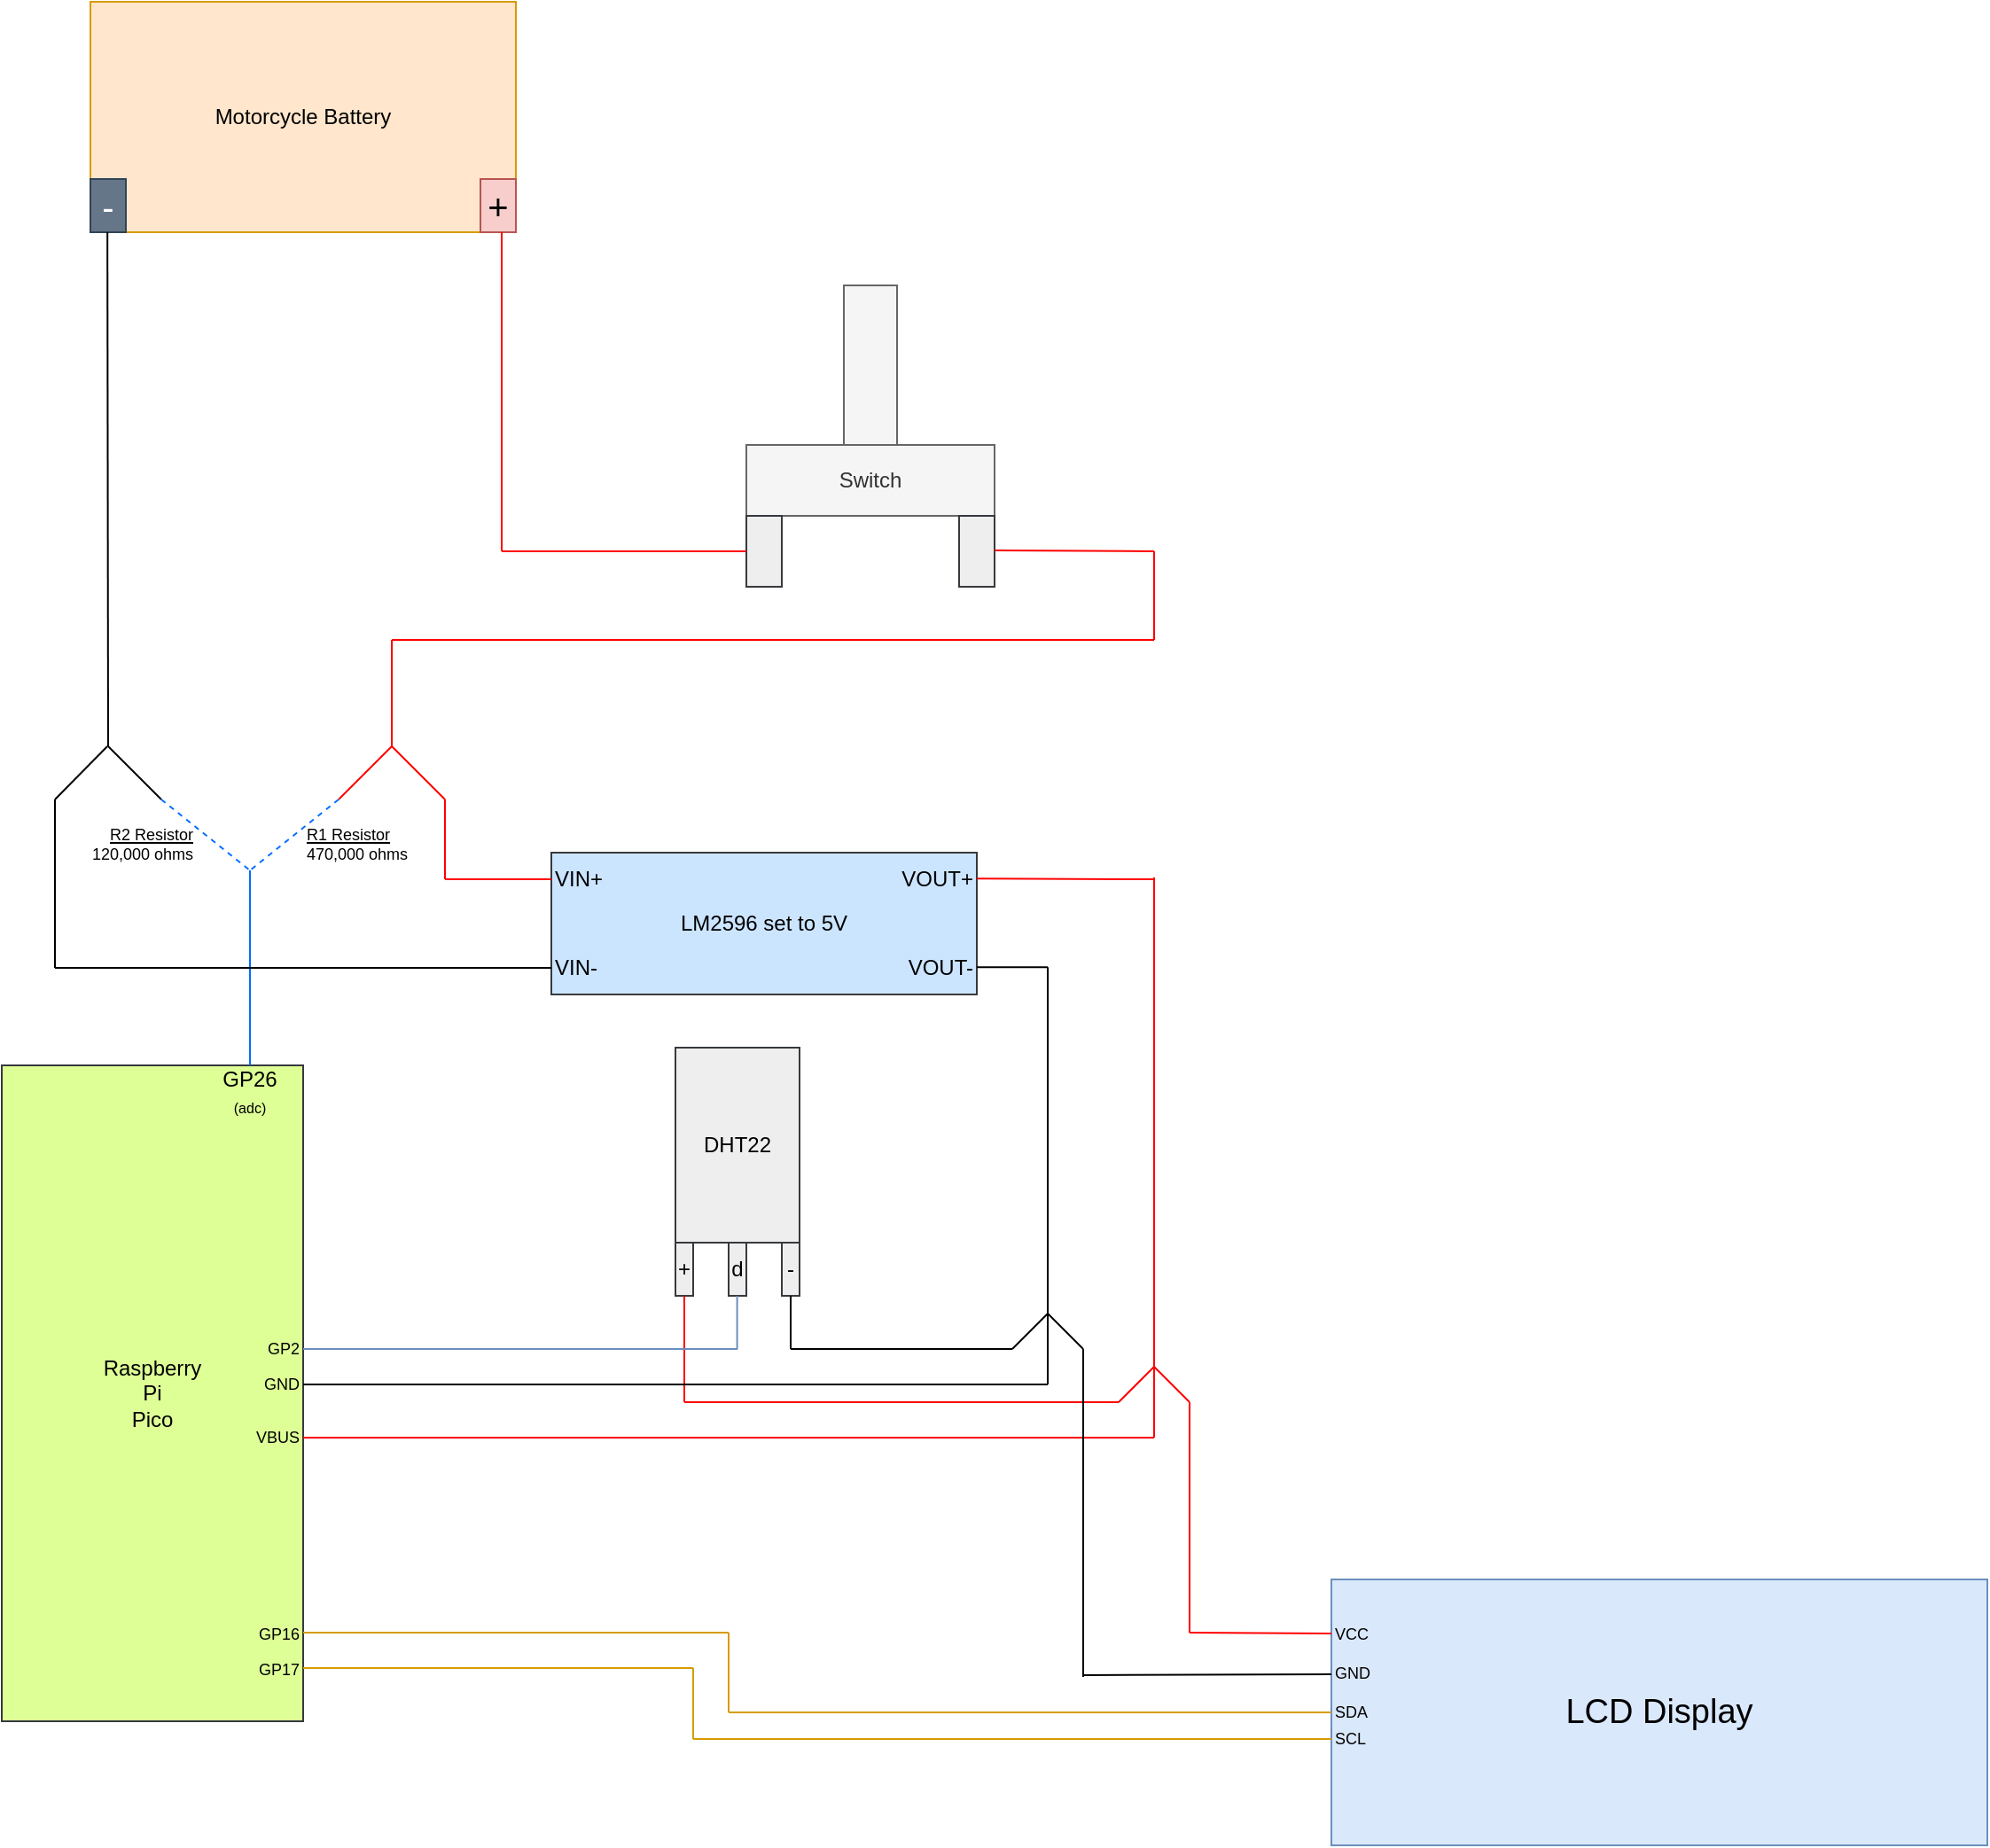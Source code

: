 <mxfile version="27.1.6">
  <diagram name="Page-1" id="tlLxRwhl2RlylhqXjJS7">
    <mxGraphModel dx="1309" dy="1836" grid="1" gridSize="10" guides="1" tooltips="1" connect="1" arrows="1" fold="1" page="1" pageScale="1" pageWidth="850" pageHeight="1100" math="0" shadow="0">
      <root>
        <mxCell id="0" />
        <mxCell id="1" parent="0" />
        <mxCell id="5vHnaTMSTYx_na7JPv1d-1" value="LCD Display" style="rounded=0;whiteSpace=wrap;html=1;fillColor=#dae8fc;strokeColor=#6c8ebf;fontSize=19;" parent="1" vertex="1">
          <mxGeometry x="860" y="670" width="370" height="150" as="geometry" />
        </mxCell>
        <mxCell id="5vHnaTMSTYx_na7JPv1d-2" value="Raspberry&lt;div&gt;Pi&lt;/div&gt;&lt;div&gt;Pico&lt;/div&gt;" style="rounded=0;whiteSpace=wrap;html=1;fillColor=#DEFE96;strokeColor=#36393d;" parent="1" vertex="1">
          <mxGeometry x="110" y="380" width="170" height="370" as="geometry" />
        </mxCell>
        <mxCell id="5vHnaTMSTYx_na7JPv1d-3" value="Motorcycle Battery" style="rounded=0;whiteSpace=wrap;html=1;fillColor=#ffe6cc;strokeColor=#d79b00;" parent="1" vertex="1">
          <mxGeometry x="160" y="-220" width="240" height="130" as="geometry" />
        </mxCell>
        <mxCell id="5vHnaTMSTYx_na7JPv1d-4" value="Switch" style="rounded=0;whiteSpace=wrap;html=1;fillColor=#f5f5f5;fontColor=#333333;strokeColor=#666666;" parent="1" vertex="1">
          <mxGeometry x="530" y="30" width="140" height="40" as="geometry" />
        </mxCell>
        <mxCell id="5vHnaTMSTYx_na7JPv1d-5" value="" style="rounded=0;whiteSpace=wrap;html=1;rotation=0;fillColor=#f5f5f5;fontColor=#333333;strokeColor=#666666;" parent="1" vertex="1">
          <mxGeometry x="585" y="-60" width="30" height="90" as="geometry" />
        </mxCell>
        <mxCell id="5vHnaTMSTYx_na7JPv1d-7" value="+" style="text;html=1;align=center;verticalAlign=middle;whiteSpace=wrap;rounded=0;fontSize=20;fillColor=#f8cecc;strokeColor=#b85450;" parent="1" vertex="1">
          <mxGeometry x="380" y="-120" width="20" height="30" as="geometry" />
        </mxCell>
        <mxCell id="5vHnaTMSTYx_na7JPv1d-8" value="-" style="text;html=1;align=center;verticalAlign=middle;whiteSpace=wrap;rounded=0;fontSize=20;fillColor=#647687;strokeColor=#314354;fontColor=#ffffff;" parent="1" vertex="1">
          <mxGeometry x="160" y="-120" width="20" height="30" as="geometry" />
        </mxCell>
        <mxCell id="5vHnaTMSTYx_na7JPv1d-10" value="" style="rounded=0;whiteSpace=wrap;html=1;fillColor=#eeeeee;strokeColor=#36393d;" parent="1" vertex="1">
          <mxGeometry x="530" y="70" width="20" height="40" as="geometry" />
        </mxCell>
        <mxCell id="5vHnaTMSTYx_na7JPv1d-11" value="" style="rounded=0;whiteSpace=wrap;html=1;fillColor=#eeeeee;strokeColor=#36393d;" parent="1" vertex="1">
          <mxGeometry x="650" y="70" width="20" height="40" as="geometry" />
        </mxCell>
        <mxCell id="5vHnaTMSTYx_na7JPv1d-13" value="" style="endArrow=none;html=1;rounded=0;fillColor=#ffcccc;strokeColor=#FC0000;" parent="1" edge="1">
          <mxGeometry width="50" height="50" relative="1" as="geometry">
            <mxPoint x="392" y="90" as="sourcePoint" />
            <mxPoint x="392" y="-90" as="targetPoint" />
          </mxGeometry>
        </mxCell>
        <mxCell id="5vHnaTMSTYx_na7JPv1d-14" value="" style="endArrow=none;html=1;rounded=0;entryX=0;entryY=0.5;entryDx=0;entryDy=0;fillColor=#ffcccc;strokeColor=#FF0000;" parent="1" target="5vHnaTMSTYx_na7JPv1d-10" edge="1">
          <mxGeometry width="50" height="50" relative="1" as="geometry">
            <mxPoint x="392" y="90" as="sourcePoint" />
            <mxPoint x="430" y="-30" as="targetPoint" />
          </mxGeometry>
        </mxCell>
        <mxCell id="5vHnaTMSTYx_na7JPv1d-16" value="" style="endArrow=none;html=1;rounded=0;fillColor=#ffcccc;strokeColor=#FF0000;" parent="1" edge="1">
          <mxGeometry width="50" height="50" relative="1" as="geometry">
            <mxPoint x="670" y="89.5" as="sourcePoint" />
            <mxPoint x="760" y="90" as="targetPoint" />
          </mxGeometry>
        </mxCell>
        <mxCell id="5vHnaTMSTYx_na7JPv1d-17" value="" style="endArrow=none;html=1;rounded=0;fillColor=#ffcccc;strokeColor=#FF0000;" parent="1" edge="1">
          <mxGeometry width="50" height="50" relative="1" as="geometry">
            <mxPoint x="760" y="140" as="sourcePoint" />
            <mxPoint x="760" y="90" as="targetPoint" />
          </mxGeometry>
        </mxCell>
        <mxCell id="5vHnaTMSTYx_na7JPv1d-18" value="" style="endArrow=none;html=1;rounded=0;fillColor=#ffcccc;strokeColor=#FF0000;" parent="1" edge="1">
          <mxGeometry width="50" height="50" relative="1" as="geometry">
            <mxPoint x="330" y="140" as="sourcePoint" />
            <mxPoint x="760" y="140" as="targetPoint" />
          </mxGeometry>
        </mxCell>
        <mxCell id="5vHnaTMSTYx_na7JPv1d-19" value="" style="endArrow=none;html=1;rounded=0;fillColor=#ffcccc;strokeColor=#000000;" parent="1" edge="1">
          <mxGeometry width="50" height="50" relative="1" as="geometry">
            <mxPoint x="170" y="200" as="sourcePoint" />
            <mxPoint x="169.58" y="-90" as="targetPoint" />
          </mxGeometry>
        </mxCell>
        <mxCell id="5vHnaTMSTYx_na7JPv1d-20" value="" style="endArrow=none;html=1;rounded=0;fillColor=#ffcccc;strokeColor=#000000;" parent="1" edge="1">
          <mxGeometry width="50" height="50" relative="1" as="geometry">
            <mxPoint x="140" y="230" as="sourcePoint" />
            <mxPoint x="169.58" y="200" as="targetPoint" />
          </mxGeometry>
        </mxCell>
        <mxCell id="5vHnaTMSTYx_na7JPv1d-21" value="" style="endArrow=none;html=1;rounded=0;fillColor=#ffcccc;strokeColor=#000000;" parent="1" edge="1">
          <mxGeometry width="50" height="50" relative="1" as="geometry">
            <mxPoint x="200" y="230" as="sourcePoint" />
            <mxPoint x="170" y="200" as="targetPoint" />
          </mxGeometry>
        </mxCell>
        <mxCell id="5vHnaTMSTYx_na7JPv1d-22" value="" style="endArrow=none;html=1;rounded=0;fillColor=#ffcccc;strokeColor=#FF0000;" parent="1" edge="1">
          <mxGeometry width="50" height="50" relative="1" as="geometry">
            <mxPoint x="330" y="140" as="sourcePoint" />
            <mxPoint x="330" y="200" as="targetPoint" />
          </mxGeometry>
        </mxCell>
        <mxCell id="5vHnaTMSTYx_na7JPv1d-23" value="" style="endArrow=none;html=1;rounded=0;fillColor=#ffcccc;strokeColor=#FF0000;" parent="1" edge="1">
          <mxGeometry width="50" height="50" relative="1" as="geometry">
            <mxPoint x="330" y="200" as="sourcePoint" />
            <mxPoint x="300" y="230" as="targetPoint" />
          </mxGeometry>
        </mxCell>
        <mxCell id="5vHnaTMSTYx_na7JPv1d-24" value="" style="endArrow=none;html=1;rounded=0;fillColor=#ffcccc;strokeColor=#FF0000;" parent="1" edge="1">
          <mxGeometry width="50" height="50" relative="1" as="geometry">
            <mxPoint x="330" y="200" as="sourcePoint" />
            <mxPoint x="360" y="230" as="targetPoint" />
          </mxGeometry>
        </mxCell>
        <mxCell id="5vHnaTMSTYx_na7JPv1d-25" value="" style="endArrow=none;html=1;rounded=0;dashed=1;fillColor=#cce5ff;strokeColor=#006DFF;" parent="1" edge="1">
          <mxGeometry width="50" height="50" relative="1" as="geometry">
            <mxPoint x="200" y="230" as="sourcePoint" />
            <mxPoint x="250" y="270" as="targetPoint" />
          </mxGeometry>
        </mxCell>
        <mxCell id="5vHnaTMSTYx_na7JPv1d-26" value="" style="endArrow=none;html=1;rounded=0;dashed=1;fillColor=#cce5ff;strokeColor=#006DFF;" parent="1" edge="1">
          <mxGeometry width="50" height="50" relative="1" as="geometry">
            <mxPoint x="300" y="230" as="sourcePoint" />
            <mxPoint x="250" y="270" as="targetPoint" />
          </mxGeometry>
        </mxCell>
        <mxCell id="5vHnaTMSTYx_na7JPv1d-27" value="" style="endArrow=none;html=1;rounded=0;fillColor=#cce5ff;strokeColor=#006DFF;" parent="1" edge="1">
          <mxGeometry width="50" height="50" relative="1" as="geometry">
            <mxPoint x="250" y="270" as="sourcePoint" />
            <mxPoint x="250" y="380" as="targetPoint" />
          </mxGeometry>
        </mxCell>
        <mxCell id="5vHnaTMSTYx_na7JPv1d-28" value="GP26&lt;div&gt;&lt;font style=&quot;font-size: 8px;&quot;&gt;(adc)&lt;/font&gt;&lt;/div&gt;" style="text;html=1;align=center;verticalAlign=middle;whiteSpace=wrap;rounded=0;" parent="1" vertex="1">
          <mxGeometry x="220" y="380" width="60" height="30" as="geometry" />
        </mxCell>
        <mxCell id="5vHnaTMSTYx_na7JPv1d-29" value="LM2596 set to 5V" style="rounded=0;whiteSpace=wrap;html=1;fillColor=#cce5ff;strokeColor=#36393d;" parent="1" vertex="1">
          <mxGeometry x="420" y="260" width="240" height="80" as="geometry" />
        </mxCell>
        <mxCell id="5vHnaTMSTYx_na7JPv1d-30" value="VIN+" style="text;html=1;align=left;verticalAlign=middle;whiteSpace=wrap;rounded=0;" parent="1" vertex="1">
          <mxGeometry x="420" y="260" width="60" height="30" as="geometry" />
        </mxCell>
        <mxCell id="5vHnaTMSTYx_na7JPv1d-31" value="VIN-&lt;span style=&quot;color: rgba(0, 0, 0, 0); font-family: monospace; font-size: 0px; text-wrap-mode: nowrap;&quot;&gt;%3CmxGraphModel%3E%3Croot%3E%3CmxCell%20id%3D%220%22%2F%3E%3CmxCell%20id%3D%221%22%20parent%3D%220%22%2F%3E%3CmxCell%20id%3D%222%22%20value%3D%22VIN%2B%22%20style%3D%22text%3Bhtml%3D1%3Balign%3Dleft%3BverticalAlign%3Dmiddle%3BwhiteSpace%3Dwrap%3Brounded%3D0%3B%22%20vertex%3D%221%22%20parent%3D%221%22%3E%3CmxGeometry%20x%3D%22520%22%20y%3D%22260%22%20width%3D%2260%22%20height%3D%2230%22%20as%3D%22geometry%22%2F%3E%3C%2FmxCell%3E%3C%2Froot%3E%3C%2FmxGraphModel%3E&lt;/span&gt;" style="text;html=1;align=left;verticalAlign=middle;whiteSpace=wrap;rounded=0;" parent="1" vertex="1">
          <mxGeometry x="420" y="310" width="60" height="30" as="geometry" />
        </mxCell>
        <mxCell id="5vHnaTMSTYx_na7JPv1d-32" value="VOUT+&lt;span style=&quot;color: rgba(0, 0, 0, 0); font-family: monospace; font-size: 0px; text-align: start; text-wrap-mode: nowrap;&quot;&gt;%3CmxGraphModel%3E%3Croot%3E%3CmxCell%20id%3D%220%22%2F%3E%3CmxCell%20id%3D%221%22%20parent%3D%220%22%2F%3E%3CmxCell%20id%3D%222%22%20value%3D%22VIN%2B%22%20style%3D%22text%3Bhtml%3D1%3Balign%3Dleft%3BverticalAlign%3Dmiddle%3BwhiteSpace%3Dwrap%3Brounded%3D0%3B%22%20vertex%3D%221%22%20parent%3D%221%22%3E%3CmxGeometry%20x%3D%22520%22%20y%3D%22260%22%20width%3D%2260%22%20height%3D%2230%22%20as%3D%22geometry%22%2F%3E%3C%2FmxCell%3E%3C%2Froot%3E%3C%2FmxGraphModel%3E&lt;/span&gt;" style="text;html=1;align=right;verticalAlign=middle;whiteSpace=wrap;rounded=0;" parent="1" vertex="1">
          <mxGeometry x="600" y="260" width="60" height="30" as="geometry" />
        </mxCell>
        <mxCell id="5vHnaTMSTYx_na7JPv1d-33" value="VOUT-" style="text;html=1;align=right;verticalAlign=middle;whiteSpace=wrap;rounded=0;" parent="1" vertex="1">
          <mxGeometry x="600" y="310" width="60" height="30" as="geometry" />
        </mxCell>
        <mxCell id="5vHnaTMSTYx_na7JPv1d-34" value="" style="endArrow=none;html=1;rounded=0;fillColor=#ffcccc;strokeColor=#FF0000;" parent="1" edge="1">
          <mxGeometry width="50" height="50" relative="1" as="geometry">
            <mxPoint x="360" y="230" as="sourcePoint" />
            <mxPoint x="360" y="275" as="targetPoint" />
          </mxGeometry>
        </mxCell>
        <mxCell id="5vHnaTMSTYx_na7JPv1d-35" value="" style="endArrow=none;html=1;rounded=0;fillColor=#ffcccc;strokeColor=#FF0000;exitX=0;exitY=0.5;exitDx=0;exitDy=0;" parent="1" source="5vHnaTMSTYx_na7JPv1d-30" edge="1">
          <mxGeometry width="50" height="50" relative="1" as="geometry">
            <mxPoint x="370" y="240" as="sourcePoint" />
            <mxPoint x="360" y="275" as="targetPoint" />
          </mxGeometry>
        </mxCell>
        <mxCell id="5vHnaTMSTYx_na7JPv1d-36" value="" style="endArrow=none;html=1;rounded=0;fillColor=#ffcccc;strokeColor=#000000;entryX=0;entryY=0.5;entryDx=0;entryDy=0;" parent="1" target="5vHnaTMSTYx_na7JPv1d-31" edge="1">
          <mxGeometry width="50" height="50" relative="1" as="geometry">
            <mxPoint x="140" y="325" as="sourcePoint" />
            <mxPoint x="369.58" y="320" as="targetPoint" />
          </mxGeometry>
        </mxCell>
        <mxCell id="5vHnaTMSTYx_na7JPv1d-37" value="" style="endArrow=none;html=1;rounded=0;fillColor=#ffcccc;strokeColor=#000000;" parent="1" edge="1">
          <mxGeometry width="50" height="50" relative="1" as="geometry">
            <mxPoint x="140" y="230" as="sourcePoint" />
            <mxPoint x="140" y="325" as="targetPoint" />
          </mxGeometry>
        </mxCell>
        <mxCell id="5vHnaTMSTYx_na7JPv1d-38" value="&lt;div&gt;&lt;u&gt;R1 Resistor&lt;/u&gt;&lt;/div&gt;470,000 ohms" style="text;html=1;align=left;verticalAlign=middle;whiteSpace=wrap;rounded=0;fontSize=9;" parent="1" vertex="1">
          <mxGeometry x="280" y="240" width="90" height="30" as="geometry" />
        </mxCell>
        <mxCell id="5vHnaTMSTYx_na7JPv1d-39" value="&lt;div&gt;&lt;u&gt;R2 Resistor&lt;/u&gt;&lt;/div&gt;120,000 ohms" style="text;html=1;align=right;verticalAlign=middle;whiteSpace=wrap;rounded=0;fontSize=9;" parent="1" vertex="1">
          <mxGeometry x="130" y="240" width="90" height="30" as="geometry" />
        </mxCell>
        <mxCell id="5vHnaTMSTYx_na7JPv1d-40" value="DHT22" style="rounded=0;whiteSpace=wrap;html=1;fillColor=#eeeeee;strokeColor=#36393d;" parent="1" vertex="1">
          <mxGeometry x="490" y="370" width="70" height="110" as="geometry" />
        </mxCell>
        <mxCell id="5vHnaTMSTYx_na7JPv1d-41" value="+" style="rounded=0;whiteSpace=wrap;html=1;fillColor=#eeeeee;strokeColor=#36393d;" parent="1" vertex="1">
          <mxGeometry x="490" y="480" width="10" height="30" as="geometry" />
        </mxCell>
        <mxCell id="5vHnaTMSTYx_na7JPv1d-42" value="-" style="rounded=0;whiteSpace=wrap;html=1;fillColor=#eeeeee;strokeColor=#36393d;" parent="1" vertex="1">
          <mxGeometry x="550" y="480" width="10" height="30" as="geometry" />
        </mxCell>
        <mxCell id="5vHnaTMSTYx_na7JPv1d-43" value="d" style="rounded=0;whiteSpace=wrap;html=1;fillColor=#eeeeee;strokeColor=#36393d;" parent="1" vertex="1">
          <mxGeometry x="520" y="480" width="10" height="30" as="geometry" />
        </mxCell>
        <mxCell id="G8Uwao9QSeHT6AdFdrDM-1" value="" style="endArrow=none;html=1;rounded=0;fillColor=#ffcccc;strokeColor=#FF0000;" edge="1" parent="1">
          <mxGeometry width="50" height="50" relative="1" as="geometry">
            <mxPoint x="760" y="275" as="sourcePoint" />
            <mxPoint x="660" y="274.66" as="targetPoint" />
          </mxGeometry>
        </mxCell>
        <mxCell id="G8Uwao9QSeHT6AdFdrDM-2" value="" style="endArrow=none;html=1;rounded=0;fillColor=#ffcccc;strokeColor=#000000;exitX=0;exitY=0.5;exitDx=0;exitDy=0;" edge="1" parent="1">
          <mxGeometry width="50" height="50" relative="1" as="geometry">
            <mxPoint x="700" y="324.66" as="sourcePoint" />
            <mxPoint x="660" y="324.66" as="targetPoint" />
          </mxGeometry>
        </mxCell>
        <mxCell id="G8Uwao9QSeHT6AdFdrDM-3" value="" style="endArrow=none;html=1;rounded=0;fillColor=#ffcccc;strokeColor=#FF0000;" edge="1" parent="1">
          <mxGeometry width="50" height="50" relative="1" as="geometry">
            <mxPoint x="760" y="550" as="sourcePoint" />
            <mxPoint x="760" y="274" as="targetPoint" />
          </mxGeometry>
        </mxCell>
        <mxCell id="G8Uwao9QSeHT6AdFdrDM-4" value="" style="endArrow=none;html=1;rounded=0;fillColor=#ffcccc;strokeColor=#000000;" edge="1" parent="1">
          <mxGeometry width="50" height="50" relative="1" as="geometry">
            <mxPoint x="700" y="520" as="sourcePoint" />
            <mxPoint x="700" y="324.66" as="targetPoint" />
          </mxGeometry>
        </mxCell>
        <mxCell id="G8Uwao9QSeHT6AdFdrDM-5" value="" style="endArrow=none;html=1;rounded=0;fillColor=#ffcccc;strokeColor=#FF0000;" edge="1" parent="1">
          <mxGeometry width="50" height="50" relative="1" as="geometry">
            <mxPoint x="740" y="570" as="sourcePoint" />
            <mxPoint x="760" y="550" as="targetPoint" />
          </mxGeometry>
        </mxCell>
        <mxCell id="G8Uwao9QSeHT6AdFdrDM-6" value="" style="endArrow=none;html=1;rounded=0;fillColor=#ffcccc;strokeColor=#FF0000;" edge="1" parent="1">
          <mxGeometry width="50" height="50" relative="1" as="geometry">
            <mxPoint x="780" y="570" as="sourcePoint" />
            <mxPoint x="760" y="550" as="targetPoint" />
          </mxGeometry>
        </mxCell>
        <mxCell id="G8Uwao9QSeHT6AdFdrDM-7" value="" style="endArrow=none;html=1;rounded=0;fillColor=#ffcccc;strokeColor=#FF0000;" edge="1" parent="1">
          <mxGeometry width="50" height="50" relative="1" as="geometry">
            <mxPoint x="760" y="590" as="sourcePoint" />
            <mxPoint x="760" y="550" as="targetPoint" />
          </mxGeometry>
        </mxCell>
        <mxCell id="G8Uwao9QSeHT6AdFdrDM-8" value="" style="endArrow=none;html=1;rounded=0;fillColor=#ffcccc;strokeColor=#FF0000;" edge="1" parent="1">
          <mxGeometry width="50" height="50" relative="1" as="geometry">
            <mxPoint x="780" y="700" as="sourcePoint" />
            <mxPoint x="780" y="570" as="targetPoint" />
          </mxGeometry>
        </mxCell>
        <mxCell id="G8Uwao9QSeHT6AdFdrDM-10" value="" style="endArrow=none;html=1;rounded=0;fillColor=#ffcccc;strokeColor=#FF0000;entryX=0;entryY=0.203;entryDx=0;entryDy=0;entryPerimeter=0;" edge="1" parent="1" target="5vHnaTMSTYx_na7JPv1d-1">
          <mxGeometry width="50" height="50" relative="1" as="geometry">
            <mxPoint x="780" y="700" as="sourcePoint" />
            <mxPoint x="790" y="710" as="targetPoint" />
          </mxGeometry>
        </mxCell>
        <mxCell id="G8Uwao9QSeHT6AdFdrDM-11" value="" style="endArrow=none;html=1;rounded=0;fillColor=#ffcccc;strokeColor=#FF0000;" edge="1" parent="1">
          <mxGeometry width="50" height="50" relative="1" as="geometry">
            <mxPoint x="495" y="570" as="sourcePoint" />
            <mxPoint x="740" y="570" as="targetPoint" />
          </mxGeometry>
        </mxCell>
        <mxCell id="G8Uwao9QSeHT6AdFdrDM-12" value="" style="endArrow=none;html=1;rounded=0;fillColor=#ffcccc;strokeColor=#FF0000;entryX=0.5;entryY=1;entryDx=0;entryDy=0;" edge="1" parent="1" target="5vHnaTMSTYx_na7JPv1d-41">
          <mxGeometry width="50" height="50" relative="1" as="geometry">
            <mxPoint x="495" y="570" as="sourcePoint" />
            <mxPoint x="500" y="520" as="targetPoint" />
          </mxGeometry>
        </mxCell>
        <mxCell id="G8Uwao9QSeHT6AdFdrDM-13" value="" style="endArrow=none;html=1;rounded=0;fillColor=#ffcccc;strokeColor=#FF0000;" edge="1" parent="1">
          <mxGeometry width="50" height="50" relative="1" as="geometry">
            <mxPoint x="280" y="590" as="sourcePoint" />
            <mxPoint x="760" y="590" as="targetPoint" />
          </mxGeometry>
        </mxCell>
        <mxCell id="G8Uwao9QSeHT6AdFdrDM-14" value="" style="endArrow=none;html=1;rounded=0;fillColor=#ffcccc;strokeColor=#000000;" edge="1" parent="1">
          <mxGeometry width="50" height="50" relative="1" as="geometry">
            <mxPoint x="680" y="540" as="sourcePoint" />
            <mxPoint x="700" y="520" as="targetPoint" />
          </mxGeometry>
        </mxCell>
        <mxCell id="G8Uwao9QSeHT6AdFdrDM-15" value="" style="endArrow=none;html=1;rounded=0;fillColor=#ffcccc;strokeColor=#000000;" edge="1" parent="1">
          <mxGeometry width="50" height="50" relative="1" as="geometry">
            <mxPoint x="720" y="540" as="sourcePoint" />
            <mxPoint x="700" y="520" as="targetPoint" />
          </mxGeometry>
        </mxCell>
        <mxCell id="G8Uwao9QSeHT6AdFdrDM-16" value="" style="endArrow=none;html=1;rounded=0;fillColor=#ffcccc;strokeColor=#000000;" edge="1" parent="1">
          <mxGeometry width="50" height="50" relative="1" as="geometry">
            <mxPoint x="700" y="560" as="sourcePoint" />
            <mxPoint x="700" y="520" as="targetPoint" />
          </mxGeometry>
        </mxCell>
        <mxCell id="G8Uwao9QSeHT6AdFdrDM-17" value="" style="endArrow=none;html=1;rounded=0;fillColor=#ffcccc;strokeColor=#000000;" edge="1" parent="1">
          <mxGeometry width="50" height="50" relative="1" as="geometry">
            <mxPoint x="720" y="725" as="sourcePoint" />
            <mxPoint x="720" y="540" as="targetPoint" />
          </mxGeometry>
        </mxCell>
        <mxCell id="G8Uwao9QSeHT6AdFdrDM-18" value="" style="endArrow=none;html=1;rounded=0;fillColor=#ffcccc;strokeColor=#000000;entryX=-0.014;entryY=0.263;entryDx=0;entryDy=0;entryPerimeter=0;" edge="1" parent="1">
          <mxGeometry width="50" height="50" relative="1" as="geometry">
            <mxPoint x="720" y="724" as="sourcePoint" />
            <mxPoint x="860" y="723.45" as="targetPoint" />
          </mxGeometry>
        </mxCell>
        <mxCell id="G8Uwao9QSeHT6AdFdrDM-19" value="" style="endArrow=none;html=1;rounded=0;fillColor=#ffcccc;strokeColor=#000000;" edge="1" parent="1">
          <mxGeometry width="50" height="50" relative="1" as="geometry">
            <mxPoint x="555" y="540" as="sourcePoint" />
            <mxPoint x="680" y="540" as="targetPoint" />
          </mxGeometry>
        </mxCell>
        <mxCell id="G8Uwao9QSeHT6AdFdrDM-20" value="" style="endArrow=none;html=1;rounded=0;fillColor=#ffcccc;strokeColor=#000000;exitX=0.5;exitY=1;exitDx=0;exitDy=0;" edge="1" parent="1" source="5vHnaTMSTYx_na7JPv1d-42">
          <mxGeometry width="50" height="50" relative="1" as="geometry">
            <mxPoint x="570" y="530" as="sourcePoint" />
            <mxPoint x="555" y="540" as="targetPoint" />
          </mxGeometry>
        </mxCell>
        <mxCell id="G8Uwao9QSeHT6AdFdrDM-21" value="" style="endArrow=none;html=1;rounded=0;fillColor=#ffcccc;strokeColor=#000000;" edge="1" parent="1">
          <mxGeometry width="50" height="50" relative="1" as="geometry">
            <mxPoint x="700" y="560" as="sourcePoint" />
            <mxPoint x="280" y="560" as="targetPoint" />
          </mxGeometry>
        </mxCell>
        <mxCell id="G8Uwao9QSeHT6AdFdrDM-22" value="" style="endArrow=none;html=1;rounded=0;fillColor=#dae8fc;strokeColor=#6c8ebf;exitX=0.5;exitY=1;exitDx=0;exitDy=0;" edge="1" parent="1">
          <mxGeometry width="50" height="50" relative="1" as="geometry">
            <mxPoint x="524.8" y="510" as="sourcePoint" />
            <mxPoint x="524.8" y="540" as="targetPoint" />
          </mxGeometry>
        </mxCell>
        <mxCell id="G8Uwao9QSeHT6AdFdrDM-23" value="" style="endArrow=none;html=1;rounded=0;fillColor=#dae8fc;strokeColor=#6c8ebf;" edge="1" parent="1">
          <mxGeometry width="50" height="50" relative="1" as="geometry">
            <mxPoint x="280" y="540" as="sourcePoint" />
            <mxPoint x="525" y="540" as="targetPoint" />
          </mxGeometry>
        </mxCell>
        <mxCell id="G8Uwao9QSeHT6AdFdrDM-24" value="" style="endArrow=none;html=1;rounded=0;entryX=0;entryY=0.5;entryDx=0;entryDy=0;fillColor=#ffe6cc;strokeColor=#d79b00;" edge="1" parent="1" target="5vHnaTMSTYx_na7JPv1d-1">
          <mxGeometry width="50" height="50" relative="1" as="geometry">
            <mxPoint x="520" y="745" as="sourcePoint" />
            <mxPoint x="800" y="750" as="targetPoint" />
          </mxGeometry>
        </mxCell>
        <mxCell id="G8Uwao9QSeHT6AdFdrDM-25" value="" style="endArrow=none;html=1;rounded=0;entryX=0;entryY=0.5;entryDx=0;entryDy=0;fillColor=#ffe6cc;strokeColor=#d79b00;" edge="1" parent="1">
          <mxGeometry width="50" height="50" relative="1" as="geometry">
            <mxPoint x="500" y="760" as="sourcePoint" />
            <mxPoint x="860" y="760" as="targetPoint" />
          </mxGeometry>
        </mxCell>
        <mxCell id="G8Uwao9QSeHT6AdFdrDM-26" value="" style="endArrow=none;html=1;rounded=0;fillColor=#ffe6cc;strokeColor=#d79b00;" edge="1" parent="1">
          <mxGeometry width="50" height="50" relative="1" as="geometry">
            <mxPoint x="500" y="760" as="sourcePoint" />
            <mxPoint x="500" y="720" as="targetPoint" />
          </mxGeometry>
        </mxCell>
        <mxCell id="G8Uwao9QSeHT6AdFdrDM-27" value="" style="endArrow=none;html=1;rounded=0;fillColor=#ffe6cc;strokeColor=#d79b00;" edge="1" parent="1">
          <mxGeometry width="50" height="50" relative="1" as="geometry">
            <mxPoint x="520" y="745" as="sourcePoint" />
            <mxPoint x="520" y="700" as="targetPoint" />
          </mxGeometry>
        </mxCell>
        <mxCell id="G8Uwao9QSeHT6AdFdrDM-28" value="" style="endArrow=none;html=1;rounded=0;fillColor=#ffe6cc;strokeColor=#d79b00;" edge="1" parent="1">
          <mxGeometry width="50" height="50" relative="1" as="geometry">
            <mxPoint x="280" y="700" as="sourcePoint" />
            <mxPoint x="520" y="700" as="targetPoint" />
          </mxGeometry>
        </mxCell>
        <mxCell id="G8Uwao9QSeHT6AdFdrDM-29" value="" style="endArrow=none;html=1;rounded=0;fillColor=#ffe6cc;strokeColor=#d79b00;" edge="1" parent="1">
          <mxGeometry width="50" height="50" relative="1" as="geometry">
            <mxPoint x="280" y="720" as="sourcePoint" />
            <mxPoint x="500" y="720" as="targetPoint" />
          </mxGeometry>
        </mxCell>
        <mxCell id="G8Uwao9QSeHT6AdFdrDM-30" value="VCC" style="text;html=1;align=left;verticalAlign=middle;whiteSpace=wrap;rounded=0;fontSize=9;" vertex="1" parent="1">
          <mxGeometry x="860" y="696" width="60" height="10" as="geometry" />
        </mxCell>
        <mxCell id="G8Uwao9QSeHT6AdFdrDM-31" value="GND&lt;span style=&quot;color: rgba(0, 0, 0, 0); font-family: monospace; font-size: 0px; text-wrap-mode: nowrap;&quot;&gt;%3CmxGraphModel%3E%3Croot%3E%3CmxCell%20id%3D%220%22%2F%3E%3CmxCell%20id%3D%221%22%20parent%3D%220%22%2F%3E%3CmxCell%20id%3D%222%22%20value%3D%22VCC%22%20style%3D%22text%3Bhtml%3D1%3Balign%3Dleft%3BverticalAlign%3Dmiddle%3BwhiteSpace%3Dwrap%3Brounded%3D0%3BfontSize%3D9%3B%22%20vertex%3D%221%22%20parent%3D%221%22%3E%3CmxGeometry%20x%3D%22860%22%20y%3D%22696%22%20width%3D%2260%22%20height%3D%2210%22%20as%3D%22geometry%22%2F%3E%3C%2FmxCell%3E%3C%2Froot%3E%3C%2FmxGraphModel%3E&lt;/span&gt;" style="text;html=1;align=left;verticalAlign=middle;whiteSpace=wrap;rounded=0;fontSize=9;" vertex="1" parent="1">
          <mxGeometry x="860" y="718" width="60" height="10" as="geometry" />
        </mxCell>
        <mxCell id="G8Uwao9QSeHT6AdFdrDM-32" value="SDA" style="text;html=1;align=left;verticalAlign=middle;whiteSpace=wrap;rounded=0;fontSize=9;" vertex="1" parent="1">
          <mxGeometry x="860" y="740" width="60" height="10" as="geometry" />
        </mxCell>
        <mxCell id="G8Uwao9QSeHT6AdFdrDM-33" value="SCL&amp;nbsp;" style="text;html=1;align=left;verticalAlign=middle;whiteSpace=wrap;rounded=0;fontSize=9;" vertex="1" parent="1">
          <mxGeometry x="860" y="755" width="60" height="10" as="geometry" />
        </mxCell>
        <mxCell id="G8Uwao9QSeHT6AdFdrDM-34" value="GP2" style="text;html=1;align=right;verticalAlign=middle;whiteSpace=wrap;rounded=0;fontSize=9;strokeColor=none;" vertex="1" parent="1">
          <mxGeometry x="250" y="530" width="30" height="20" as="geometry" />
        </mxCell>
        <mxCell id="G8Uwao9QSeHT6AdFdrDM-38" value="GND" style="text;html=1;align=right;verticalAlign=middle;whiteSpace=wrap;rounded=0;fontSize=9;strokeColor=none;" vertex="1" parent="1">
          <mxGeometry x="250" y="550" width="30" height="20" as="geometry" />
        </mxCell>
        <mxCell id="G8Uwao9QSeHT6AdFdrDM-39" value="VBUS" style="text;html=1;align=right;verticalAlign=middle;whiteSpace=wrap;rounded=0;fontSize=9;strokeColor=none;" vertex="1" parent="1">
          <mxGeometry x="250" y="580" width="30" height="20" as="geometry" />
        </mxCell>
        <mxCell id="G8Uwao9QSeHT6AdFdrDM-40" value="GP16" style="text;html=1;align=right;verticalAlign=middle;whiteSpace=wrap;rounded=0;fontSize=9;strokeColor=none;" vertex="1" parent="1">
          <mxGeometry x="250" y="691" width="30" height="20" as="geometry" />
        </mxCell>
        <mxCell id="G8Uwao9QSeHT6AdFdrDM-41" value="GP17" style="text;html=1;align=right;verticalAlign=middle;whiteSpace=wrap;rounded=0;fontSize=9;strokeColor=none;" vertex="1" parent="1">
          <mxGeometry x="250" y="711" width="30" height="20" as="geometry" />
        </mxCell>
      </root>
    </mxGraphModel>
  </diagram>
</mxfile>
